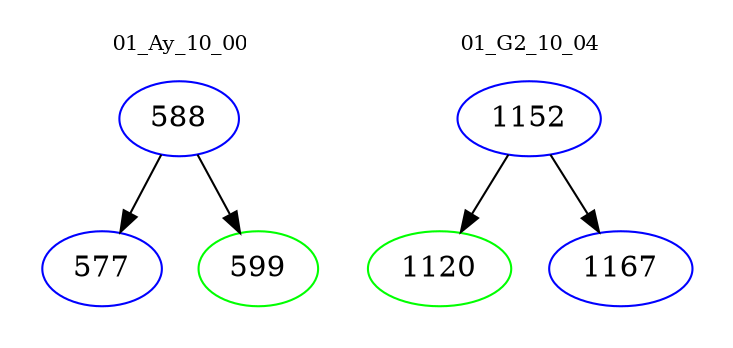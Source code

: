 digraph{
subgraph cluster_0 {
color = white
label = "01_Ay_10_00";
fontsize=10;
T0_588 [label="588", color="blue"]
T0_588 -> T0_577 [color="black"]
T0_577 [label="577", color="blue"]
T0_588 -> T0_599 [color="black"]
T0_599 [label="599", color="green"]
}
subgraph cluster_1 {
color = white
label = "01_G2_10_04";
fontsize=10;
T1_1152 [label="1152", color="blue"]
T1_1152 -> T1_1120 [color="black"]
T1_1120 [label="1120", color="green"]
T1_1152 -> T1_1167 [color="black"]
T1_1167 [label="1167", color="blue"]
}
}
